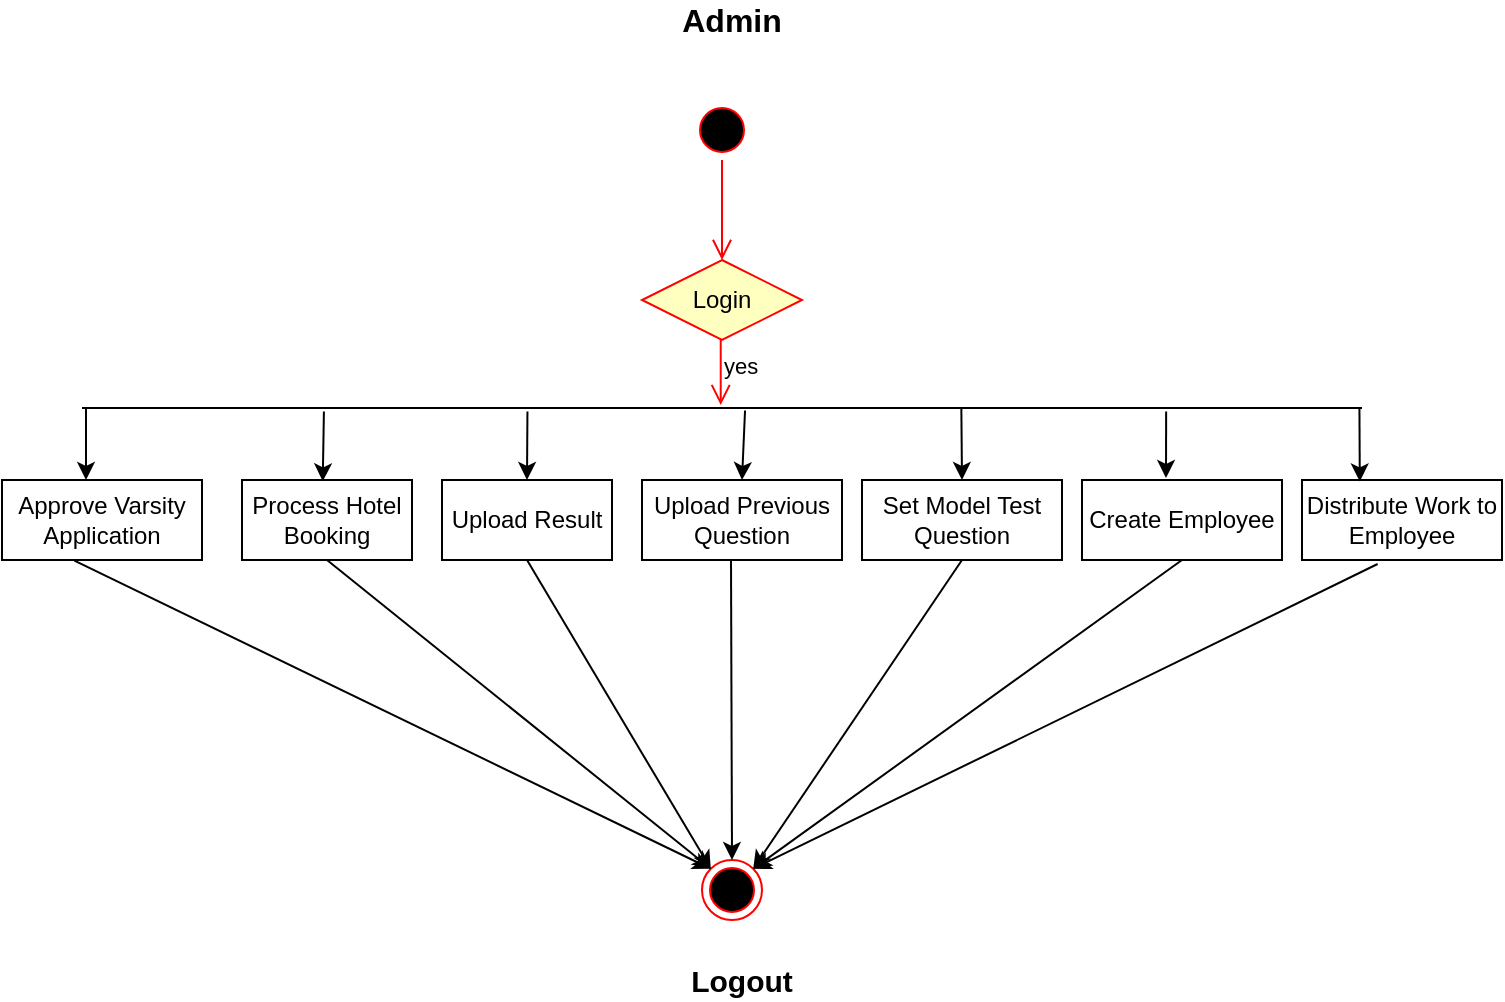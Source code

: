 <mxfile version="12.7.9" type="github">
  <diagram id="wyIyM5-r8cMehuMoGKBF" name="Page-1">
    <mxGraphModel dx="868" dy="460" grid="1" gridSize="10" guides="1" tooltips="1" connect="1" arrows="1" fold="1" page="1" pageScale="1" pageWidth="850" pageHeight="1100" math="0" shadow="0">
      <root>
        <mxCell id="0" />
        <mxCell id="1" parent="0" />
        <mxCell id="SQy8fN8xQ_37G8Pt4eEv-1" value="" style="ellipse;html=1;shape=startState;fillColor=#000000;strokeColor=#ff0000;" parent="1" vertex="1">
          <mxGeometry x="425" y="120" width="30" height="30" as="geometry" />
        </mxCell>
        <mxCell id="SQy8fN8xQ_37G8Pt4eEv-2" value="" style="edgeStyle=orthogonalEdgeStyle;html=1;verticalAlign=bottom;endArrow=open;endSize=8;strokeColor=#ff0000;entryX=0.5;entryY=0;entryDx=0;entryDy=0;" parent="1" source="SQy8fN8xQ_37G8Pt4eEv-1" target="SQy8fN8xQ_37G8Pt4eEv-4" edge="1">
          <mxGeometry relative="1" as="geometry">
            <mxPoint x="440" y="190" as="targetPoint" />
          </mxGeometry>
        </mxCell>
        <mxCell id="SQy8fN8xQ_37G8Pt4eEv-3" value="&lt;b&gt;&lt;font style=&quot;font-size: 16px&quot;&gt;Admin&lt;/font&gt;&lt;/b&gt;" style="text;html=1;strokeColor=none;fillColor=none;align=center;verticalAlign=middle;whiteSpace=wrap;rounded=0;" parent="1" vertex="1">
          <mxGeometry x="410" y="70" width="70" height="20" as="geometry" />
        </mxCell>
        <mxCell id="SQy8fN8xQ_37G8Pt4eEv-4" value="Login" style="rhombus;whiteSpace=wrap;html=1;fillColor=#ffffc0;strokeColor=#ff0000;" parent="1" vertex="1">
          <mxGeometry x="400" y="200" width="80" height="40" as="geometry" />
        </mxCell>
        <mxCell id="SQy8fN8xQ_37G8Pt4eEv-6" value="yes" style="edgeStyle=orthogonalEdgeStyle;html=1;align=left;verticalAlign=top;endArrow=open;endSize=8;strokeColor=#ff0000;entryX=0.499;entryY=0.319;entryDx=0;entryDy=0;entryPerimeter=0;" parent="1" source="SQy8fN8xQ_37G8Pt4eEv-4" target="SQy8fN8xQ_37G8Pt4eEv-10" edge="1">
          <mxGeometry x="-1" relative="1" as="geometry">
            <mxPoint x="439" y="260" as="targetPoint" />
            <Array as="points">
              <mxPoint x="440" y="240" />
              <mxPoint x="439" y="240" />
            </Array>
          </mxGeometry>
        </mxCell>
        <mxCell id="SQy8fN8xQ_37G8Pt4eEv-10" value="" style="line;strokeWidth=1;fillColor=none;align=left;verticalAlign=middle;spacingTop=-1;spacingLeft=3;spacingRight=3;rotatable=0;labelPosition=right;points=[];portConstraint=eastwest;" parent="1" vertex="1">
          <mxGeometry x="120" y="270" width="640" height="8" as="geometry" />
        </mxCell>
        <mxCell id="SQy8fN8xQ_37G8Pt4eEv-14" value="" style="endArrow=classic;html=1;" parent="1" edge="1">
          <mxGeometry width="50" height="50" relative="1" as="geometry">
            <mxPoint x="122" y="274" as="sourcePoint" />
            <mxPoint x="122" y="310" as="targetPoint" />
            <Array as="points">
              <mxPoint x="122" y="290" />
            </Array>
          </mxGeometry>
        </mxCell>
        <mxCell id="SQy8fN8xQ_37G8Pt4eEv-15" value="Approve Varsity Application" style="rounded=0;whiteSpace=wrap;html=1;" parent="1" vertex="1">
          <mxGeometry x="80" y="310" width="100" height="40" as="geometry" />
        </mxCell>
        <mxCell id="SQy8fN8xQ_37G8Pt4eEv-16" value="" style="endArrow=classic;html=1;exitX=0.189;exitY=0.72;exitDx=0;exitDy=0;exitPerimeter=0;entryX=0.475;entryY=0.017;entryDx=0;entryDy=0;entryPerimeter=0;" parent="1" source="SQy8fN8xQ_37G8Pt4eEv-10" target="SQy8fN8xQ_37G8Pt4eEv-17" edge="1">
          <mxGeometry width="50" height="50" relative="1" as="geometry">
            <mxPoint x="280" y="350" as="sourcePoint" />
            <mxPoint x="256" y="300" as="targetPoint" />
          </mxGeometry>
        </mxCell>
        <mxCell id="SQy8fN8xQ_37G8Pt4eEv-17" value="Process Hotel Booking" style="rounded=0;whiteSpace=wrap;html=1;" parent="1" vertex="1">
          <mxGeometry x="200" y="310" width="85" height="40" as="geometry" />
        </mxCell>
        <mxCell id="SQy8fN8xQ_37G8Pt4eEv-18" value="Upload Result" style="rounded=0;whiteSpace=wrap;html=1;" parent="1" vertex="1">
          <mxGeometry x="300" y="310" width="85" height="40" as="geometry" />
        </mxCell>
        <mxCell id="SQy8fN8xQ_37G8Pt4eEv-19" value="" style="endArrow=classic;html=1;exitX=0.348;exitY=0.72;exitDx=0;exitDy=0;exitPerimeter=0;entryX=0.5;entryY=0;entryDx=0;entryDy=0;" parent="1" source="SQy8fN8xQ_37G8Pt4eEv-10" target="SQy8fN8xQ_37G8Pt4eEv-18" edge="1">
          <mxGeometry width="50" height="50" relative="1" as="geometry">
            <mxPoint x="380" y="290" as="sourcePoint" />
            <mxPoint x="379.435" y="325.68" as="targetPoint" />
          </mxGeometry>
        </mxCell>
        <mxCell id="SQy8fN8xQ_37G8Pt4eEv-22" value="Upload Previous Question" style="rounded=0;whiteSpace=wrap;html=1;" parent="1" vertex="1">
          <mxGeometry x="400" y="310" width="100" height="40" as="geometry" />
        </mxCell>
        <mxCell id="SQy8fN8xQ_37G8Pt4eEv-23" value="" style="endArrow=classic;html=1;exitX=0.518;exitY=0.661;exitDx=0;exitDy=0;exitPerimeter=0;entryX=0.5;entryY=0;entryDx=0;entryDy=0;" parent="1" source="SQy8fN8xQ_37G8Pt4eEv-10" target="SQy8fN8xQ_37G8Pt4eEv-22" edge="1">
          <mxGeometry width="50" height="50" relative="1" as="geometry">
            <mxPoint x="500" y="290" as="sourcePoint" />
            <mxPoint x="500" y="310" as="targetPoint" />
          </mxGeometry>
        </mxCell>
        <mxCell id="SQy8fN8xQ_37G8Pt4eEv-24" value="Set Model Test Question" style="rounded=0;whiteSpace=wrap;html=1;" parent="1" vertex="1">
          <mxGeometry x="510" y="310" width="100" height="40" as="geometry" />
        </mxCell>
        <mxCell id="SQy8fN8xQ_37G8Pt4eEv-25" value="" style="endArrow=classic;html=1;entryX=0.5;entryY=0;entryDx=0;entryDy=0;exitX=0.687;exitY=0.542;exitDx=0;exitDy=0;exitPerimeter=0;" parent="1" source="SQy8fN8xQ_37G8Pt4eEv-10" target="SQy8fN8xQ_37G8Pt4eEv-24" edge="1">
          <mxGeometry width="50" height="50" relative="1" as="geometry">
            <mxPoint x="620" y="275" as="sourcePoint" />
            <mxPoint x="620" y="310" as="targetPoint" />
          </mxGeometry>
        </mxCell>
        <mxCell id="SQy8fN8xQ_37G8Pt4eEv-26" value="Create Employee" style="rounded=0;whiteSpace=wrap;html=1;" parent="1" vertex="1">
          <mxGeometry x="620" y="310" width="100" height="40" as="geometry" />
        </mxCell>
        <mxCell id="SQy8fN8xQ_37G8Pt4eEv-27" value="" style="endArrow=classic;html=1;exitX=0.847;exitY=0.72;exitDx=0;exitDy=0;exitPerimeter=0;" parent="1" source="SQy8fN8xQ_37G8Pt4eEv-10" edge="1">
          <mxGeometry width="50" height="50" relative="1" as="geometry">
            <mxPoint x="750" y="290" as="sourcePoint" />
            <mxPoint x="662" y="309" as="targetPoint" />
          </mxGeometry>
        </mxCell>
        <mxCell id="SQy8fN8xQ_37G8Pt4eEv-28" value="Distribute Work to Employee" style="rounded=0;whiteSpace=wrap;html=1;" parent="1" vertex="1">
          <mxGeometry x="730" y="310" width="100" height="40" as="geometry" />
        </mxCell>
        <mxCell id="SQy8fN8xQ_37G8Pt4eEv-29" value="" style="endArrow=classic;html=1;exitX=0.998;exitY=0.518;exitDx=0;exitDy=0;exitPerimeter=0;entryX=0.289;entryY=0.018;entryDx=0;entryDy=0;entryPerimeter=0;" parent="1" source="SQy8fN8xQ_37G8Pt4eEv-10" target="SQy8fN8xQ_37G8Pt4eEv-28" edge="1">
          <mxGeometry width="50" height="50" relative="1" as="geometry">
            <mxPoint x="770" y="290" as="sourcePoint" />
            <mxPoint x="769.92" y="323.24" as="targetPoint" />
          </mxGeometry>
        </mxCell>
        <mxCell id="SQy8fN8xQ_37G8Pt4eEv-30" value="" style="ellipse;html=1;shape=endState;fillColor=#000000;strokeColor=#ff0000;" parent="1" vertex="1">
          <mxGeometry x="430" y="500" width="30" height="30" as="geometry" />
        </mxCell>
        <mxCell id="SQy8fN8xQ_37G8Pt4eEv-31" value="&lt;b&gt;&lt;font style=&quot;font-size: 15px&quot;&gt;Logout&lt;/font&gt;&lt;/b&gt;" style="text;html=1;strokeColor=none;fillColor=none;align=center;verticalAlign=middle;whiteSpace=wrap;rounded=0;" parent="1" vertex="1">
          <mxGeometry x="430" y="550" width="40" height="20" as="geometry" />
        </mxCell>
        <mxCell id="SQy8fN8xQ_37G8Pt4eEv-32" value="" style="endArrow=classic;html=1;exitX=0.362;exitY=1.008;exitDx=0;exitDy=0;exitPerimeter=0;entryX=0;entryY=0;entryDx=0;entryDy=0;" parent="1" source="SQy8fN8xQ_37G8Pt4eEv-15" target="SQy8fN8xQ_37G8Pt4eEv-30" edge="1">
          <mxGeometry width="50" height="50" relative="1" as="geometry">
            <mxPoint x="480" y="430" as="sourcePoint" />
            <mxPoint x="530" y="380" as="targetPoint" />
          </mxGeometry>
        </mxCell>
        <mxCell id="SQy8fN8xQ_37G8Pt4eEv-33" value="" style="endArrow=classic;html=1;exitX=0.5;exitY=1;exitDx=0;exitDy=0;entryX=0;entryY=0;entryDx=0;entryDy=0;" parent="1" source="SQy8fN8xQ_37G8Pt4eEv-17" target="SQy8fN8xQ_37G8Pt4eEv-30" edge="1">
          <mxGeometry width="50" height="50" relative="1" as="geometry">
            <mxPoint x="480" y="430" as="sourcePoint" />
            <mxPoint x="530" y="380" as="targetPoint" />
          </mxGeometry>
        </mxCell>
        <mxCell id="SQy8fN8xQ_37G8Pt4eEv-34" value="" style="endArrow=classic;html=1;exitX=0.5;exitY=1;exitDx=0;exitDy=0;entryX=0;entryY=0;entryDx=0;entryDy=0;" parent="1" source="SQy8fN8xQ_37G8Pt4eEv-18" target="SQy8fN8xQ_37G8Pt4eEv-30" edge="1">
          <mxGeometry width="50" height="50" relative="1" as="geometry">
            <mxPoint x="450" y="410" as="sourcePoint" />
            <mxPoint x="500" y="360" as="targetPoint" />
          </mxGeometry>
        </mxCell>
        <mxCell id="SQy8fN8xQ_37G8Pt4eEv-35" value="" style="endArrow=classic;html=1;exitX=0.445;exitY=0.987;exitDx=0;exitDy=0;exitPerimeter=0;entryX=0.5;entryY=0;entryDx=0;entryDy=0;" parent="1" source="SQy8fN8xQ_37G8Pt4eEv-22" target="SQy8fN8xQ_37G8Pt4eEv-30" edge="1">
          <mxGeometry width="50" height="50" relative="1" as="geometry">
            <mxPoint x="450" y="410" as="sourcePoint" />
            <mxPoint x="500" y="360" as="targetPoint" />
          </mxGeometry>
        </mxCell>
        <mxCell id="SQy8fN8xQ_37G8Pt4eEv-36" value="" style="endArrow=classic;html=1;exitX=0.5;exitY=1;exitDx=0;exitDy=0;entryX=1;entryY=0;entryDx=0;entryDy=0;" parent="1" source="SQy8fN8xQ_37G8Pt4eEv-24" target="SQy8fN8xQ_37G8Pt4eEv-30" edge="1">
          <mxGeometry width="50" height="50" relative="1" as="geometry">
            <mxPoint x="450" y="410" as="sourcePoint" />
            <mxPoint x="500" y="360" as="targetPoint" />
          </mxGeometry>
        </mxCell>
        <mxCell id="SQy8fN8xQ_37G8Pt4eEv-37" value="" style="endArrow=classic;html=1;exitX=0.5;exitY=1;exitDx=0;exitDy=0;entryX=1;entryY=0;entryDx=0;entryDy=0;" parent="1" source="SQy8fN8xQ_37G8Pt4eEv-26" target="SQy8fN8xQ_37G8Pt4eEv-30" edge="1">
          <mxGeometry width="50" height="50" relative="1" as="geometry">
            <mxPoint x="450" y="410" as="sourcePoint" />
            <mxPoint x="500" y="360" as="targetPoint" />
          </mxGeometry>
        </mxCell>
        <mxCell id="SQy8fN8xQ_37G8Pt4eEv-38" value="" style="endArrow=classic;html=1;exitX=0.378;exitY=1.05;exitDx=0;exitDy=0;exitPerimeter=0;entryX=1;entryY=0;entryDx=0;entryDy=0;" parent="1" source="SQy8fN8xQ_37G8Pt4eEv-28" target="SQy8fN8xQ_37G8Pt4eEv-30" edge="1">
          <mxGeometry width="50" height="50" relative="1" as="geometry">
            <mxPoint x="460" y="420" as="sourcePoint" />
            <mxPoint x="500" y="360" as="targetPoint" />
          </mxGeometry>
        </mxCell>
      </root>
    </mxGraphModel>
  </diagram>
</mxfile>
